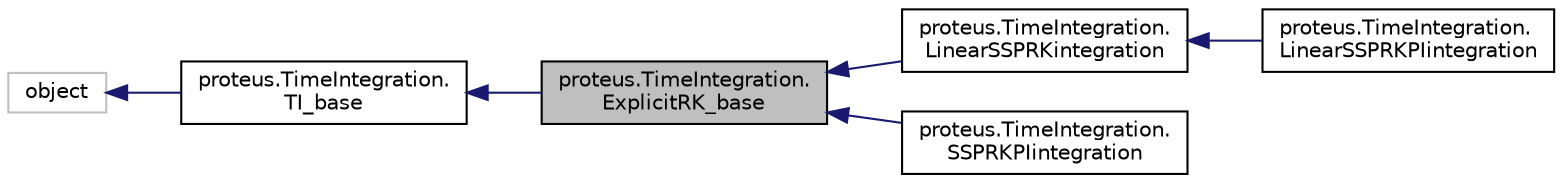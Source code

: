 digraph "proteus.TimeIntegration.ExplicitRK_base"
{
 // LATEX_PDF_SIZE
  edge [fontname="Helvetica",fontsize="10",labelfontname="Helvetica",labelfontsize="10"];
  node [fontname="Helvetica",fontsize="10",shape=record];
  rankdir="LR";
  Node1 [label="proteus.TimeIntegration.\lExplicitRK_base",height=0.2,width=0.4,color="black", fillcolor="grey75", style="filled", fontcolor="black",tooltip=" "];
  Node2 -> Node1 [dir="back",color="midnightblue",fontsize="10",style="solid",fontname="Helvetica"];
  Node2 [label="proteus.TimeIntegration.\lTI_base",height=0.2,width=0.4,color="black", fillcolor="white", style="filled",URL="$d8/d86/classproteus_1_1TimeIntegration_1_1TI__base.html",tooltip=" "];
  Node3 -> Node2 [dir="back",color="midnightblue",fontsize="10",style="solid",fontname="Helvetica"];
  Node3 [label="object",height=0.2,width=0.4,color="grey75", fillcolor="white", style="filled",tooltip=" "];
  Node1 -> Node4 [dir="back",color="midnightblue",fontsize="10",style="solid",fontname="Helvetica"];
  Node4 [label="proteus.TimeIntegration.\lLinearSSPRKintegration",height=0.2,width=0.4,color="black", fillcolor="white", style="filled",URL="$d2/ded/classproteus_1_1TimeIntegration_1_1LinearSSPRKintegration.html",tooltip=" "];
  Node4 -> Node5 [dir="back",color="midnightblue",fontsize="10",style="solid",fontname="Helvetica"];
  Node5 [label="proteus.TimeIntegration.\lLinearSSPRKPIintegration",height=0.2,width=0.4,color="black", fillcolor="white", style="filled",URL="$d8/d47/classproteus_1_1TimeIntegration_1_1LinearSSPRKPIintegration.html",tooltip=" "];
  Node1 -> Node6 [dir="back",color="midnightblue",fontsize="10",style="solid",fontname="Helvetica"];
  Node6 [label="proteus.TimeIntegration.\lSSPRKPIintegration",height=0.2,width=0.4,color="black", fillcolor="white", style="filled",URL="$dc/dd9/classproteus_1_1TimeIntegration_1_1SSPRKPIintegration.html",tooltip=" "];
}
